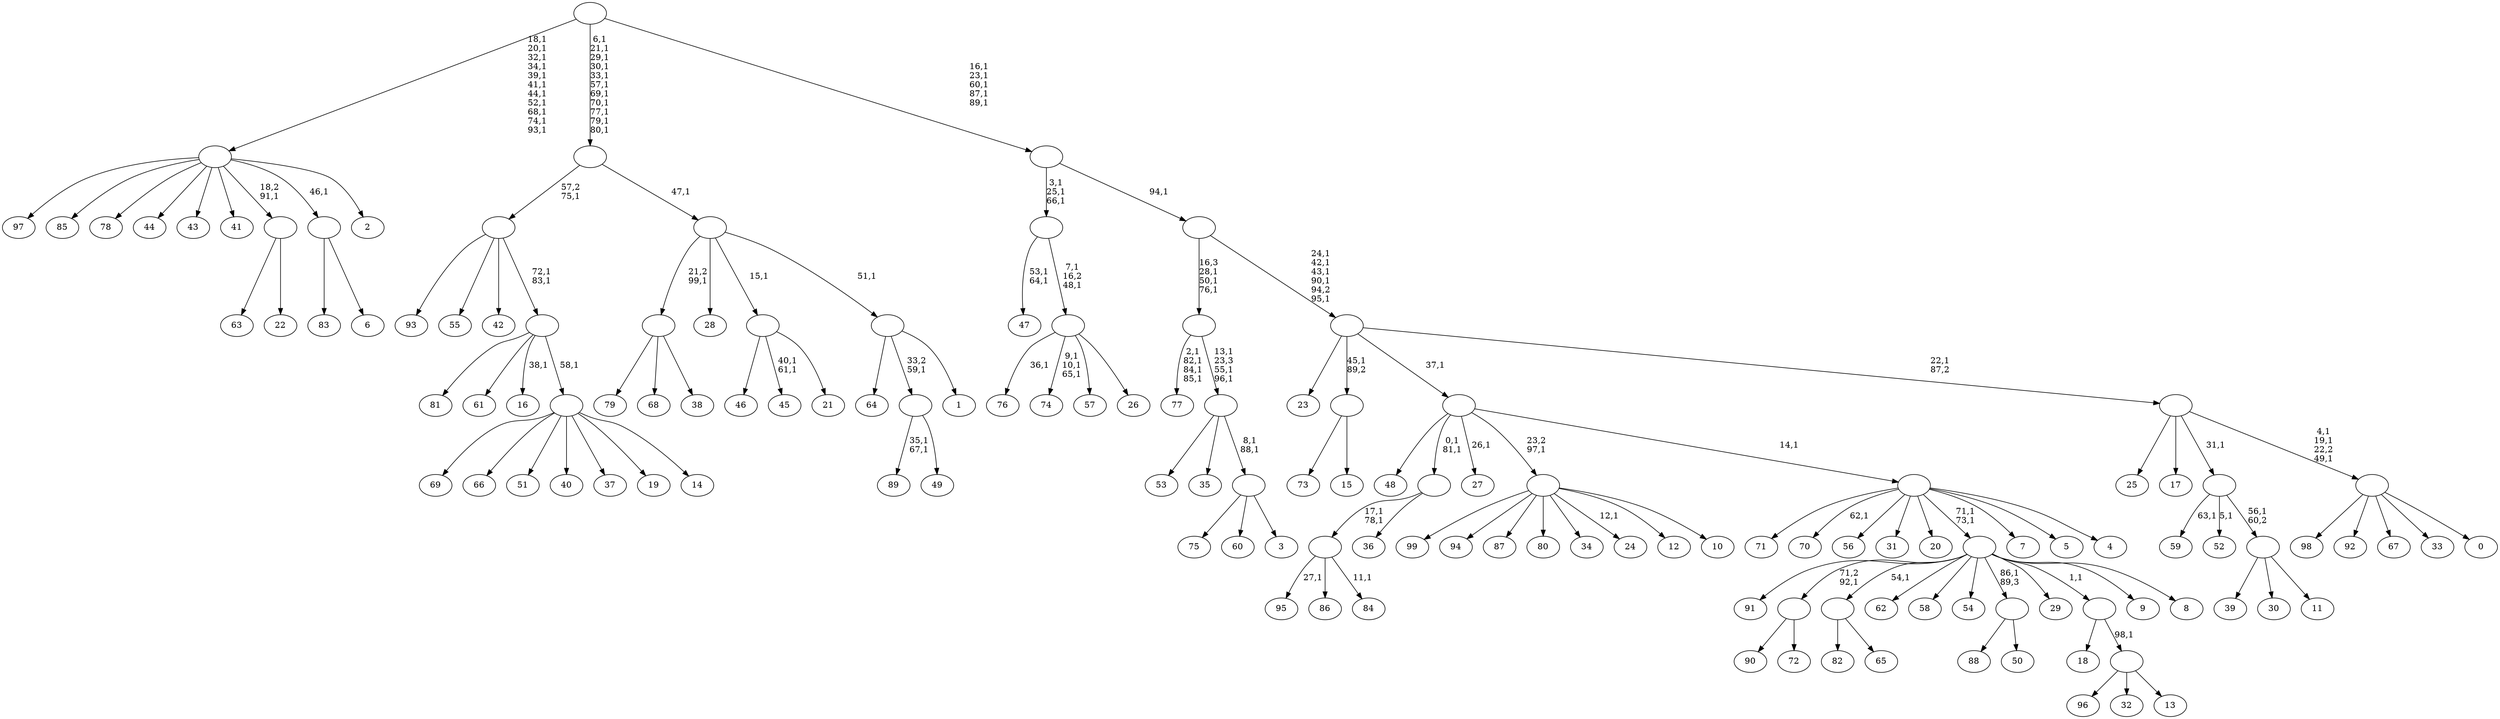 digraph T {
	200 [label="99"]
	199 [label="98"]
	198 [label="97"]
	197 [label="96"]
	196 [label="95"]
	194 [label="94"]
	193 [label="93"]
	192 [label="92"]
	191 [label="91"]
	190 [label="90"]
	189 [label="89"]
	186 [label="88"]
	185 [label="87"]
	184 [label="86"]
	183 [label="85"]
	182 [label="84"]
	180 [label=""]
	178 [label="83"]
	177 [label="82"]
	176 [label="81"]
	175 [label="80"]
	174 [label="79"]
	173 [label="78"]
	172 [label="77"]
	167 [label="76"]
	165 [label="75"]
	164 [label="74"]
	160 [label="73"]
	159 [label="72"]
	158 [label=""]
	157 [label="71"]
	156 [label="70"]
	154 [label="69"]
	153 [label="68"]
	152 [label="67"]
	151 [label="66"]
	150 [label="65"]
	149 [label=""]
	148 [label="64"]
	147 [label="63"]
	146 [label="62"]
	145 [label="61"]
	144 [label="60"]
	143 [label="59"]
	141 [label="58"]
	140 [label="57"]
	139 [label="56"]
	138 [label="55"]
	137 [label="54"]
	136 [label="53"]
	135 [label="52"]
	133 [label="51"]
	132 [label="50"]
	131 [label=""]
	130 [label="49"]
	129 [label=""]
	128 [label="48"]
	127 [label="47"]
	124 [label="46"]
	123 [label="45"]
	120 [label="44"]
	119 [label="43"]
	118 [label="42"]
	117 [label="41"]
	116 [label="40"]
	115 [label="39"]
	114 [label="38"]
	113 [label=""]
	112 [label="37"]
	111 [label="36"]
	110 [label=""]
	108 [label="35"]
	107 [label="34"]
	106 [label="33"]
	105 [label="32"]
	104 [label="31"]
	103 [label="30"]
	102 [label="29"]
	101 [label="28"]
	100 [label="27"]
	98 [label="26"]
	97 [label=""]
	95 [label=""]
	92 [label="25"]
	91 [label="24"]
	89 [label="23"]
	88 [label="22"]
	87 [label=""]
	86 [label="21"]
	85 [label=""]
	84 [label="20"]
	83 [label="19"]
	82 [label="18"]
	81 [label="17"]
	80 [label="16"]
	78 [label="15"]
	77 [label=""]
	76 [label="14"]
	75 [label=""]
	74 [label=""]
	72 [label=""]
	71 [label="13"]
	70 [label=""]
	69 [label=""]
	68 [label="12"]
	67 [label="11"]
	66 [label=""]
	65 [label=""]
	64 [label="10"]
	63 [label=""]
	62 [label="9"]
	61 [label="8"]
	60 [label=""]
	58 [label="7"]
	57 [label="6"]
	56 [label=""]
	55 [label="5"]
	54 [label="4"]
	53 [label=""]
	52 [label=""]
	51 [label="3"]
	50 [label=""]
	48 [label=""]
	45 [label=""]
	42 [label="2"]
	41 [label=""]
	30 [label="1"]
	29 [label=""]
	28 [label=""]
	27 [label=""]
	16 [label="0"]
	15 [label=""]
	12 [label=""]
	11 [label=""]
	6 [label=""]
	5 [label=""]
	0 [label=""]
	180 -> 182 [label="11,1"]
	180 -> 196 [label="27,1"]
	180 -> 184 [label=""]
	158 -> 190 [label=""]
	158 -> 159 [label=""]
	149 -> 177 [label=""]
	149 -> 150 [label=""]
	131 -> 186 [label=""]
	131 -> 132 [label=""]
	129 -> 189 [label="35,1\n67,1"]
	129 -> 130 [label=""]
	113 -> 174 [label=""]
	113 -> 153 [label=""]
	113 -> 114 [label=""]
	110 -> 180 [label="17,1\n78,1"]
	110 -> 111 [label=""]
	97 -> 164 [label="9,1\n10,1\n65,1"]
	97 -> 167 [label="36,1"]
	97 -> 140 [label=""]
	97 -> 98 [label=""]
	95 -> 97 [label="7,1\n16,2\n48,1"]
	95 -> 127 [label="53,1\n64,1"]
	87 -> 147 [label=""]
	87 -> 88 [label=""]
	85 -> 123 [label="40,1\n61,1"]
	85 -> 124 [label=""]
	85 -> 86 [label=""]
	77 -> 160 [label=""]
	77 -> 78 [label=""]
	75 -> 154 [label=""]
	75 -> 151 [label=""]
	75 -> 133 [label=""]
	75 -> 116 [label=""]
	75 -> 112 [label=""]
	75 -> 83 [label=""]
	75 -> 76 [label=""]
	74 -> 80 [label="38,1"]
	74 -> 176 [label=""]
	74 -> 145 [label=""]
	74 -> 75 [label="58,1"]
	72 -> 74 [label="72,1\n83,1"]
	72 -> 193 [label=""]
	72 -> 138 [label=""]
	72 -> 118 [label=""]
	70 -> 197 [label=""]
	70 -> 105 [label=""]
	70 -> 71 [label=""]
	69 -> 82 [label=""]
	69 -> 70 [label="98,1"]
	66 -> 115 [label=""]
	66 -> 103 [label=""]
	66 -> 67 [label=""]
	65 -> 135 [label="5,1"]
	65 -> 143 [label="63,1"]
	65 -> 66 [label="56,1\n60,2"]
	63 -> 91 [label="12,1"]
	63 -> 200 [label=""]
	63 -> 194 [label=""]
	63 -> 185 [label=""]
	63 -> 175 [label=""]
	63 -> 107 [label=""]
	63 -> 68 [label=""]
	63 -> 64 [label=""]
	60 -> 191 [label=""]
	60 -> 158 [label="71,2\n92,1"]
	60 -> 149 [label="54,1"]
	60 -> 146 [label=""]
	60 -> 141 [label=""]
	60 -> 137 [label=""]
	60 -> 131 [label="86,1\n89,3"]
	60 -> 102 [label=""]
	60 -> 69 [label="1,1"]
	60 -> 62 [label=""]
	60 -> 61 [label=""]
	56 -> 178 [label=""]
	56 -> 57 [label=""]
	53 -> 60 [label="71,1\n73,1"]
	53 -> 156 [label="62,1"]
	53 -> 157 [label=""]
	53 -> 139 [label=""]
	53 -> 104 [label=""]
	53 -> 84 [label=""]
	53 -> 58 [label=""]
	53 -> 55 [label=""]
	53 -> 54 [label=""]
	52 -> 100 [label="26,1"]
	52 -> 110 [label="0,1\n81,1"]
	52 -> 128 [label=""]
	52 -> 63 [label="23,2\n97,1"]
	52 -> 53 [label="14,1"]
	50 -> 165 [label=""]
	50 -> 144 [label=""]
	50 -> 51 [label=""]
	48 -> 50 [label="8,1\n88,1"]
	48 -> 136 [label=""]
	48 -> 108 [label=""]
	45 -> 48 [label="13,1\n23,3\n55,1\n96,1"]
	45 -> 172 [label="2,1\n82,1\n84,1\n85,1"]
	41 -> 198 [label=""]
	41 -> 183 [label=""]
	41 -> 173 [label=""]
	41 -> 120 [label=""]
	41 -> 119 [label=""]
	41 -> 117 [label=""]
	41 -> 87 [label="18,2\n91,1"]
	41 -> 56 [label="46,1"]
	41 -> 42 [label=""]
	29 -> 148 [label=""]
	29 -> 129 [label="33,2\n59,1"]
	29 -> 30 [label=""]
	28 -> 113 [label="21,2\n99,1"]
	28 -> 101 [label=""]
	28 -> 85 [label="15,1"]
	28 -> 29 [label="51,1"]
	27 -> 72 [label="57,2\n75,1"]
	27 -> 28 [label="47,1"]
	15 -> 199 [label=""]
	15 -> 192 [label=""]
	15 -> 152 [label=""]
	15 -> 106 [label=""]
	15 -> 16 [label=""]
	12 -> 15 [label="4,1\n19,1\n22,2\n49,1"]
	12 -> 92 [label=""]
	12 -> 81 [label=""]
	12 -> 65 [label="31,1"]
	11 -> 89 [label=""]
	11 -> 77 [label="45,1\n89,2"]
	11 -> 52 [label="37,1"]
	11 -> 12 [label="22,1\n87,2"]
	6 -> 11 [label="24,1\n42,1\n43,1\n90,1\n94,2\n95,1"]
	6 -> 45 [label="16,3\n28,1\n50,1\n76,1"]
	5 -> 95 [label="3,1\n25,1\n66,1"]
	5 -> 6 [label="94,1"]
	0 -> 5 [label="16,1\n23,1\n60,1\n87,1\n89,1"]
	0 -> 27 [label="6,1\n21,1\n29,1\n30,1\n33,1\n57,1\n69,1\n70,1\n77,1\n79,1\n80,1"]
	0 -> 41 [label="18,1\n20,1\n32,1\n34,1\n39,1\n41,1\n44,1\n52,1\n68,1\n74,1\n93,1"]
}
